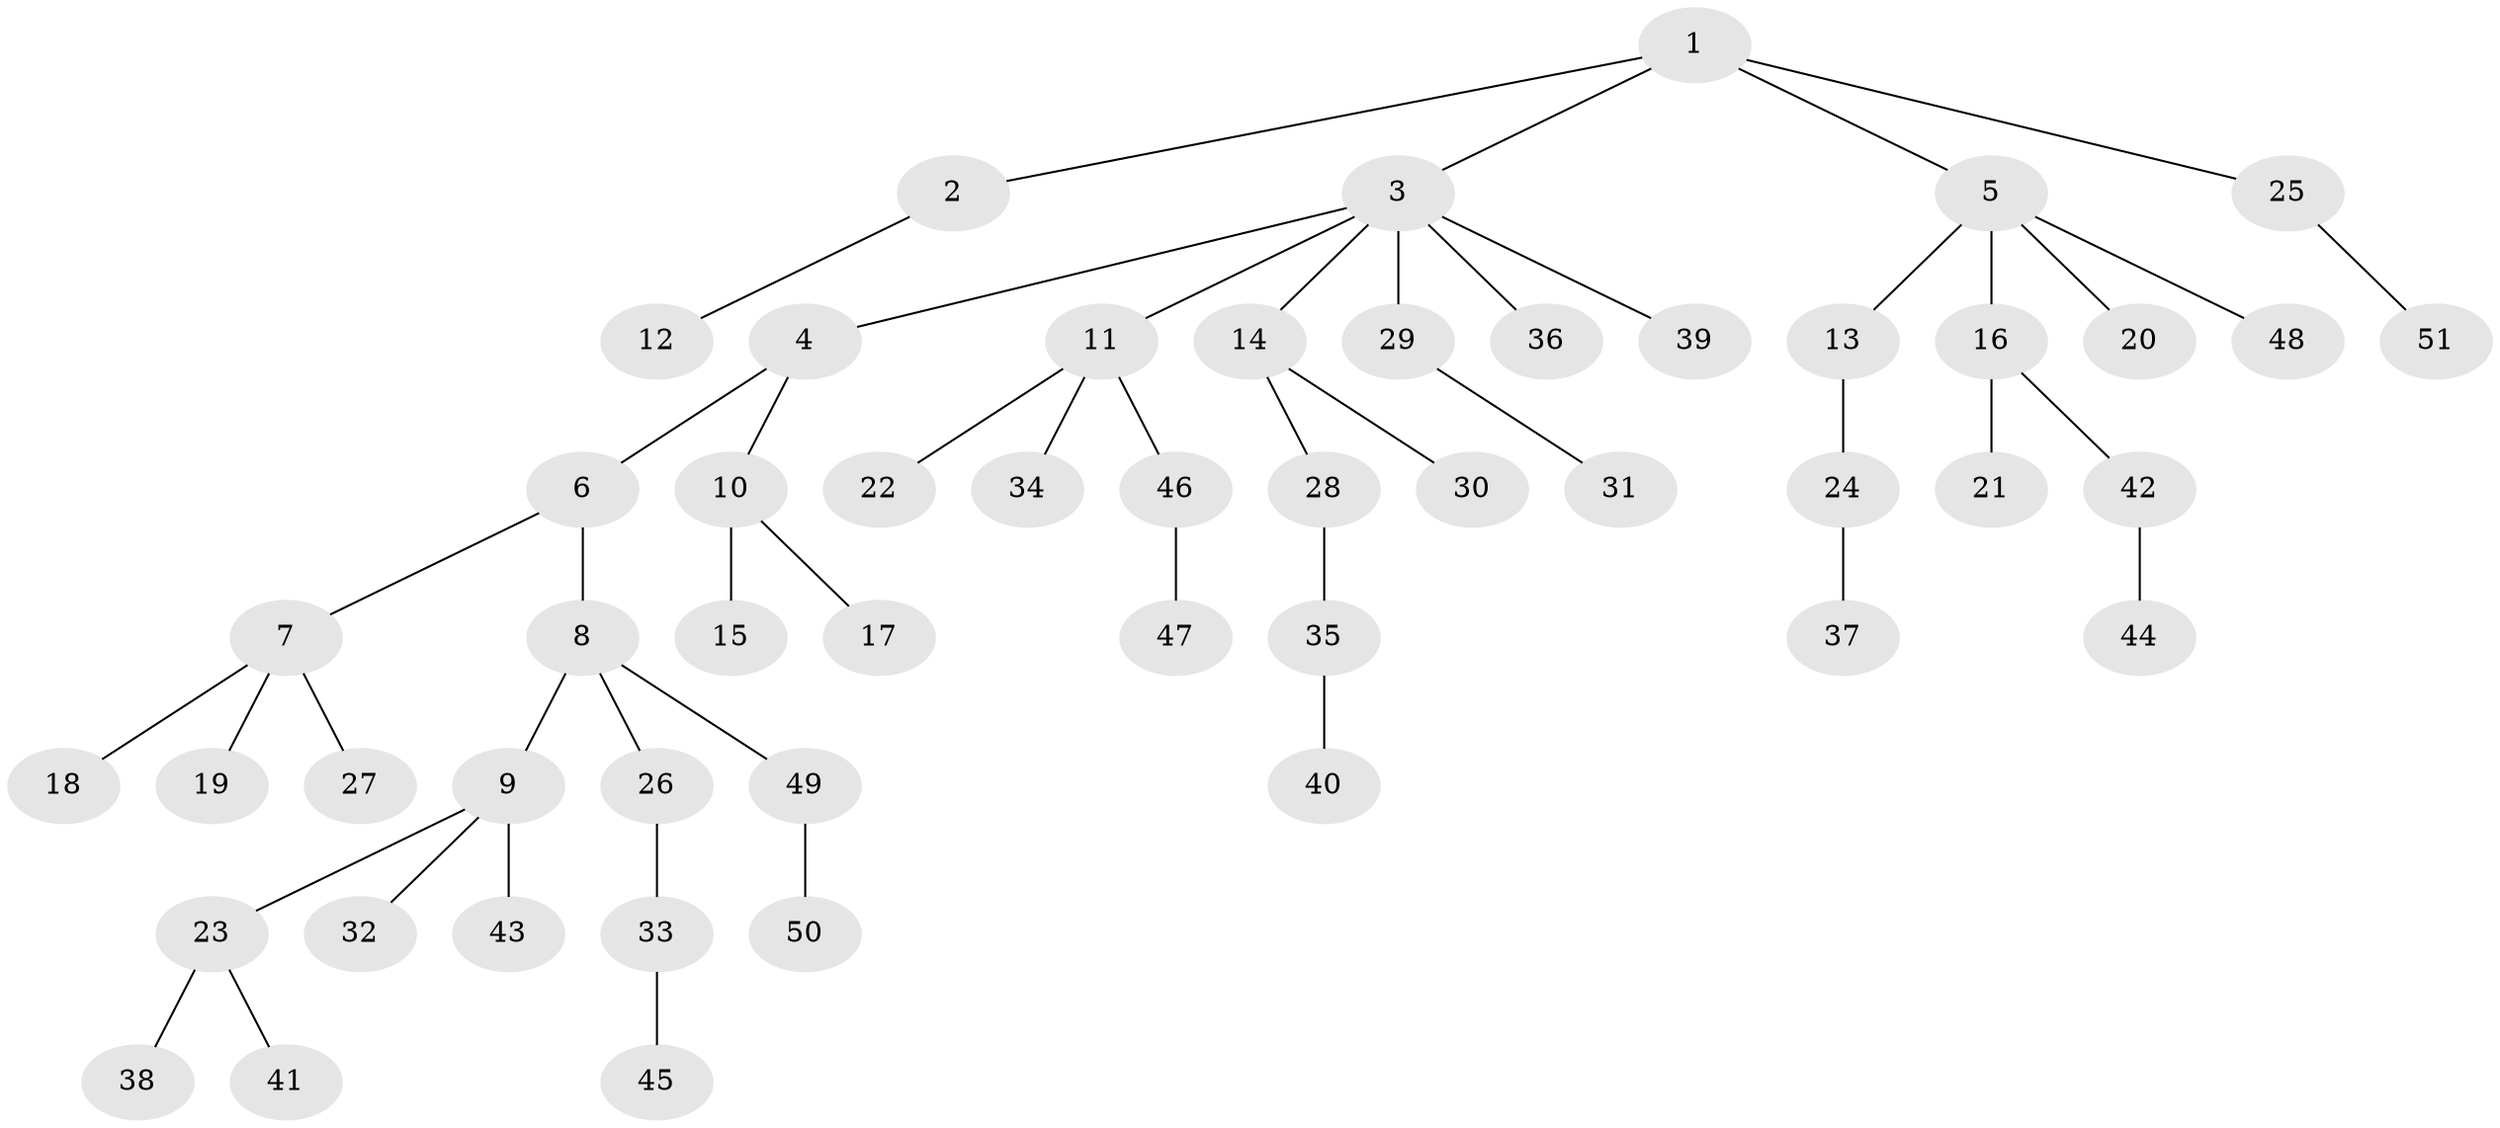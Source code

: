 // coarse degree distribution, {1: 0.6, 2: 0.28, 12: 0.04, 4: 0.04, 3: 0.04}
// Generated by graph-tools (version 1.1) at 2025/56/03/04/25 21:56:45]
// undirected, 51 vertices, 50 edges
graph export_dot {
graph [start="1"]
  node [color=gray90,style=filled];
  1;
  2;
  3;
  4;
  5;
  6;
  7;
  8;
  9;
  10;
  11;
  12;
  13;
  14;
  15;
  16;
  17;
  18;
  19;
  20;
  21;
  22;
  23;
  24;
  25;
  26;
  27;
  28;
  29;
  30;
  31;
  32;
  33;
  34;
  35;
  36;
  37;
  38;
  39;
  40;
  41;
  42;
  43;
  44;
  45;
  46;
  47;
  48;
  49;
  50;
  51;
  1 -- 2;
  1 -- 3;
  1 -- 5;
  1 -- 25;
  2 -- 12;
  3 -- 4;
  3 -- 11;
  3 -- 14;
  3 -- 29;
  3 -- 36;
  3 -- 39;
  4 -- 6;
  4 -- 10;
  5 -- 13;
  5 -- 16;
  5 -- 20;
  5 -- 48;
  6 -- 7;
  6 -- 8;
  7 -- 18;
  7 -- 19;
  7 -- 27;
  8 -- 9;
  8 -- 26;
  8 -- 49;
  9 -- 23;
  9 -- 32;
  9 -- 43;
  10 -- 15;
  10 -- 17;
  11 -- 22;
  11 -- 34;
  11 -- 46;
  13 -- 24;
  14 -- 28;
  14 -- 30;
  16 -- 21;
  16 -- 42;
  23 -- 38;
  23 -- 41;
  24 -- 37;
  25 -- 51;
  26 -- 33;
  28 -- 35;
  29 -- 31;
  33 -- 45;
  35 -- 40;
  42 -- 44;
  46 -- 47;
  49 -- 50;
}
